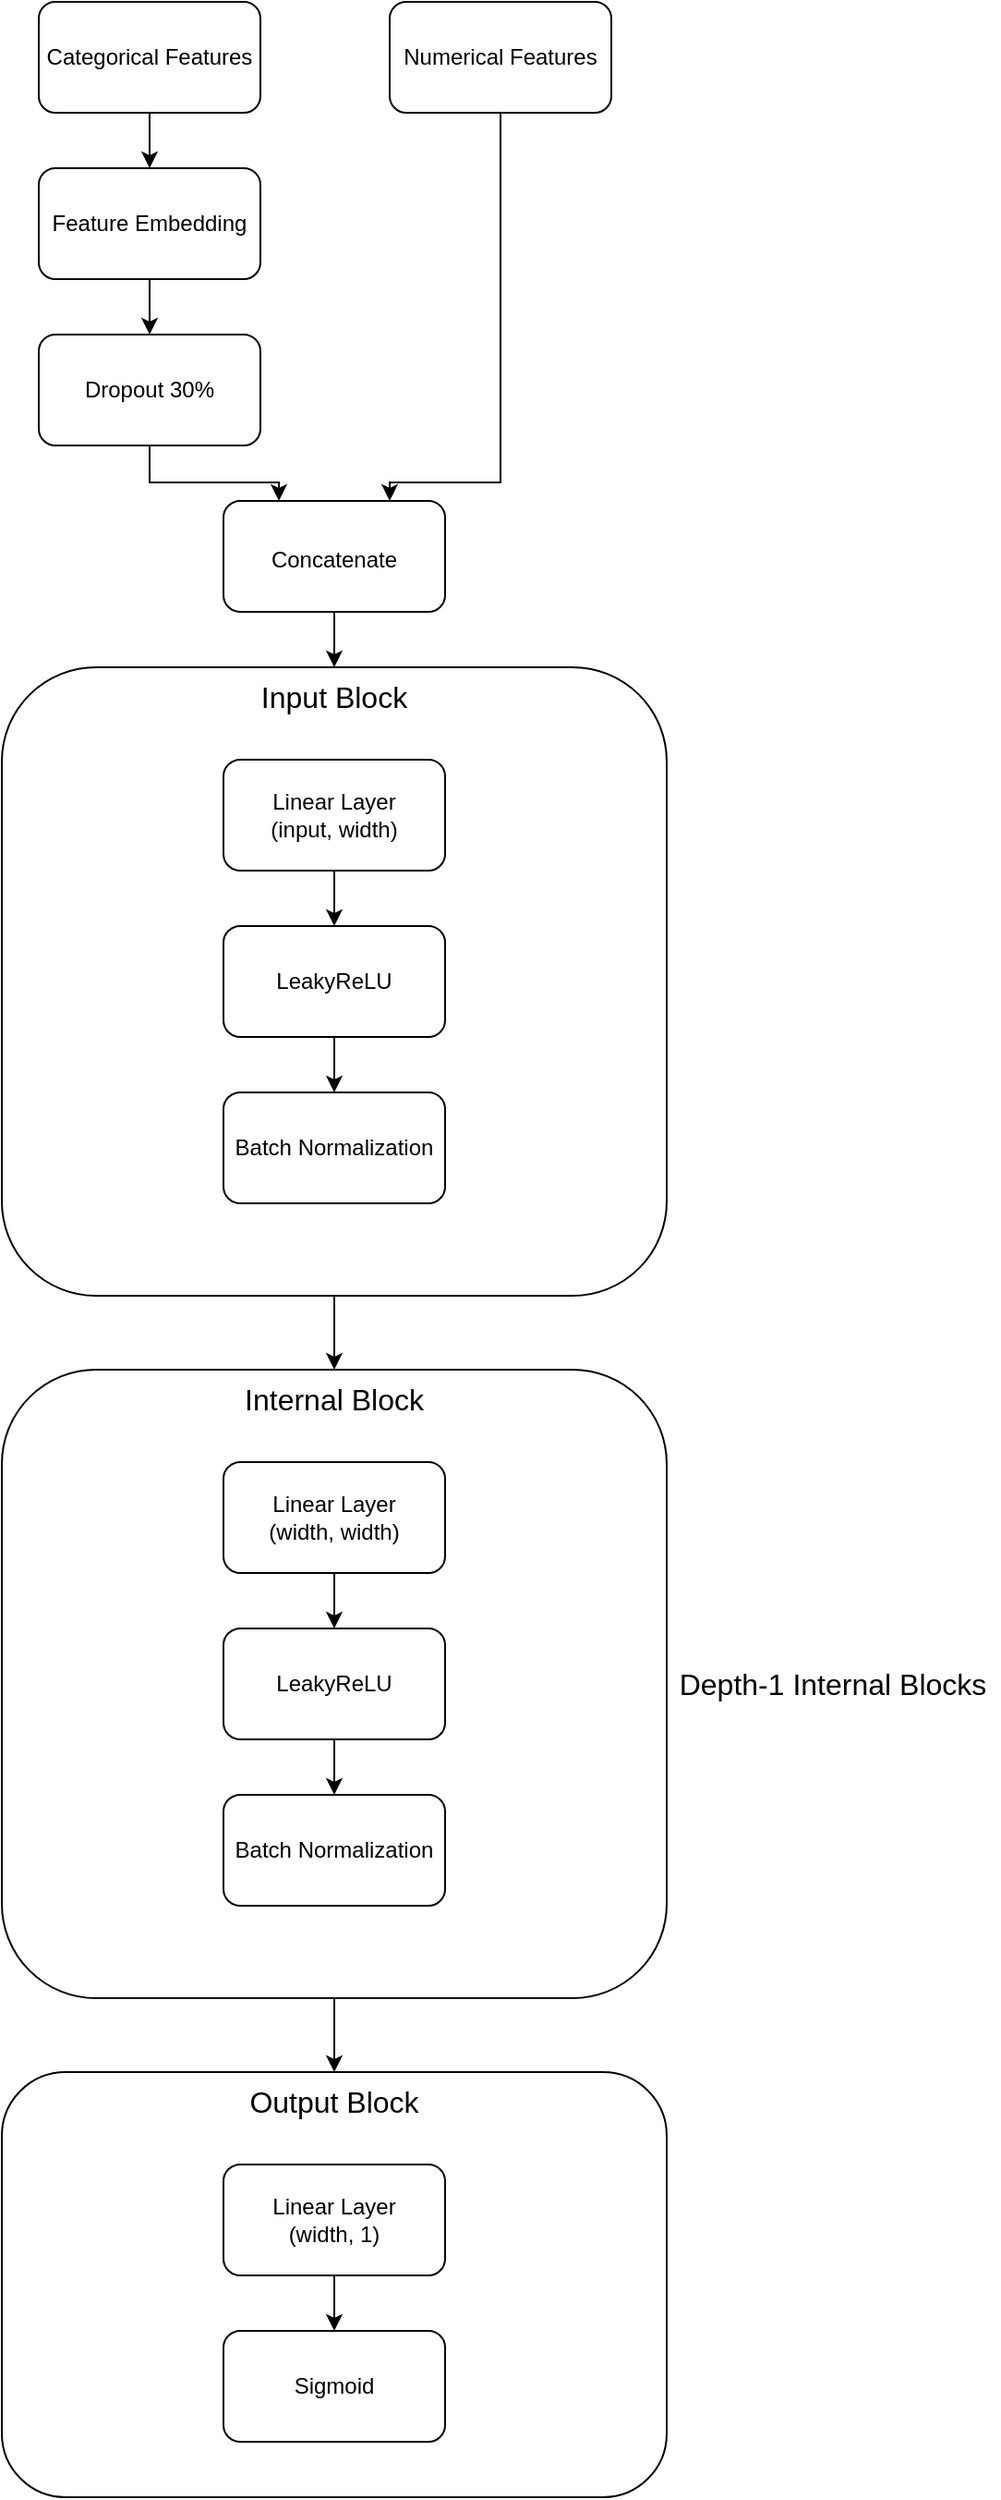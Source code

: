 <mxfile version="15.9.1" type="device"><diagram id="gyuHFw4Yb81jA1fH7sRu" name="Page-1"><mxGraphModel dx="2062" dy="1122" grid="1" gridSize="10" guides="1" tooltips="1" connect="1" arrows="1" fold="1" page="1" pageScale="1" pageWidth="850" pageHeight="1100" math="0" shadow="0"><root><mxCell id="0"/><mxCell id="1" parent="0"/><mxCell id="SR4ECCGXKPFXCTYSAmEQ-24" style="edgeStyle=orthogonalEdgeStyle;rounded=0;orthogonalLoop=1;jettySize=auto;html=1;entryX=0.5;entryY=0;entryDx=0;entryDy=0;fontSize=16;" edge="1" parent="1" source="SR4ECCGXKPFXCTYSAmEQ-9" target="SR4ECCGXKPFXCTYSAmEQ-17"><mxGeometry relative="1" as="geometry"/></mxCell><mxCell id="SR4ECCGXKPFXCTYSAmEQ-9" value="&lt;font style=&quot;font-size: 16px&quot;&gt;Input Block&lt;/font&gt;" style="rounded=1;whiteSpace=wrap;html=1;verticalAlign=top;" vertex="1" parent="1"><mxGeometry x="110" y="390" width="360" height="340" as="geometry"/></mxCell><mxCell id="SR4ECCGXKPFXCTYSAmEQ-10" style="edgeStyle=orthogonalEdgeStyle;rounded=0;orthogonalLoop=1;jettySize=auto;html=1;entryX=0.5;entryY=0;entryDx=0;entryDy=0;fontSize=16;" edge="1" parent="1" source="SR4ECCGXKPFXCTYSAmEQ-2" target="SR4ECCGXKPFXCTYSAmEQ-4"><mxGeometry relative="1" as="geometry"/></mxCell><mxCell id="SR4ECCGXKPFXCTYSAmEQ-2" value="Categorical Features" style="rounded=1;whiteSpace=wrap;html=1;" vertex="1" parent="1"><mxGeometry x="130" y="30" width="120" height="60" as="geometry"/></mxCell><mxCell id="SR4ECCGXKPFXCTYSAmEQ-33" style="edgeStyle=orthogonalEdgeStyle;rounded=0;orthogonalLoop=1;jettySize=auto;html=1;fontSize=16;" edge="1" parent="1" source="SR4ECCGXKPFXCTYSAmEQ-4" target="SR4ECCGXKPFXCTYSAmEQ-32"><mxGeometry relative="1" as="geometry"/></mxCell><mxCell id="SR4ECCGXKPFXCTYSAmEQ-4" value="Feature Embedding" style="rounded=1;whiteSpace=wrap;html=1;" vertex="1" parent="1"><mxGeometry x="130" y="120" width="120" height="60" as="geometry"/></mxCell><mxCell id="SR4ECCGXKPFXCTYSAmEQ-36" style="edgeStyle=orthogonalEdgeStyle;rounded=0;orthogonalLoop=1;jettySize=auto;html=1;entryX=0.75;entryY=0;entryDx=0;entryDy=0;fontSize=12;" edge="1" parent="1" source="SR4ECCGXKPFXCTYSAmEQ-5" target="SR4ECCGXKPFXCTYSAmEQ-34"><mxGeometry relative="1" as="geometry"><Array as="points"><mxPoint x="380" y="290"/><mxPoint x="320" y="290"/></Array></mxGeometry></mxCell><mxCell id="SR4ECCGXKPFXCTYSAmEQ-5" value="Numerical Features" style="rounded=1;whiteSpace=wrap;html=1;" vertex="1" parent="1"><mxGeometry x="320" y="30" width="120" height="60" as="geometry"/></mxCell><mxCell id="SR4ECCGXKPFXCTYSAmEQ-13" style="edgeStyle=orthogonalEdgeStyle;rounded=0;orthogonalLoop=1;jettySize=auto;html=1;fontSize=16;" edge="1" parent="1" source="SR4ECCGXKPFXCTYSAmEQ-6" target="SR4ECCGXKPFXCTYSAmEQ-7"><mxGeometry relative="1" as="geometry"/></mxCell><mxCell id="SR4ECCGXKPFXCTYSAmEQ-6" value="Linear Layer&lt;br&gt;(input, width)" style="rounded=1;whiteSpace=wrap;html=1;" vertex="1" parent="1"><mxGeometry x="230" y="440" width="120" height="60" as="geometry"/></mxCell><mxCell id="SR4ECCGXKPFXCTYSAmEQ-14" style="edgeStyle=orthogonalEdgeStyle;rounded=0;orthogonalLoop=1;jettySize=auto;html=1;fontSize=16;" edge="1" parent="1" source="SR4ECCGXKPFXCTYSAmEQ-7" target="SR4ECCGXKPFXCTYSAmEQ-8"><mxGeometry relative="1" as="geometry"/></mxCell><mxCell id="SR4ECCGXKPFXCTYSAmEQ-7" value="LeakyReLU" style="rounded=1;whiteSpace=wrap;html=1;" vertex="1" parent="1"><mxGeometry x="230" y="530" width="120" height="60" as="geometry"/></mxCell><mxCell id="SR4ECCGXKPFXCTYSAmEQ-8" value="Batch Normalization" style="rounded=1;whiteSpace=wrap;html=1;" vertex="1" parent="1"><mxGeometry x="230" y="620" width="120" height="60" as="geometry"/></mxCell><mxCell id="SR4ECCGXKPFXCTYSAmEQ-31" style="edgeStyle=orthogonalEdgeStyle;rounded=0;orthogonalLoop=1;jettySize=auto;html=1;fontSize=16;" edge="1" parent="1" source="SR4ECCGXKPFXCTYSAmEQ-17" target="SR4ECCGXKPFXCTYSAmEQ-25"><mxGeometry relative="1" as="geometry"/></mxCell><mxCell id="SR4ECCGXKPFXCTYSAmEQ-17" value="&lt;font style=&quot;font-size: 16px&quot;&gt;Internal Block&lt;/font&gt;" style="rounded=1;whiteSpace=wrap;html=1;verticalAlign=top;" vertex="1" parent="1"><mxGeometry x="110" y="770" width="360" height="340" as="geometry"/></mxCell><mxCell id="SR4ECCGXKPFXCTYSAmEQ-18" style="edgeStyle=orthogonalEdgeStyle;rounded=0;orthogonalLoop=1;jettySize=auto;html=1;fontSize=16;" edge="1" parent="1" source="SR4ECCGXKPFXCTYSAmEQ-19" target="SR4ECCGXKPFXCTYSAmEQ-21"><mxGeometry relative="1" as="geometry"/></mxCell><mxCell id="SR4ECCGXKPFXCTYSAmEQ-19" value="Linear Layer&lt;br&gt;(width, width)" style="rounded=1;whiteSpace=wrap;html=1;" vertex="1" parent="1"><mxGeometry x="230" y="820" width="120" height="60" as="geometry"/></mxCell><mxCell id="SR4ECCGXKPFXCTYSAmEQ-20" style="edgeStyle=orthogonalEdgeStyle;rounded=0;orthogonalLoop=1;jettySize=auto;html=1;fontSize=16;" edge="1" parent="1" source="SR4ECCGXKPFXCTYSAmEQ-21" target="SR4ECCGXKPFXCTYSAmEQ-22"><mxGeometry relative="1" as="geometry"/></mxCell><mxCell id="SR4ECCGXKPFXCTYSAmEQ-21" value="LeakyReLU" style="rounded=1;whiteSpace=wrap;html=1;" vertex="1" parent="1"><mxGeometry x="230" y="910" width="120" height="60" as="geometry"/></mxCell><mxCell id="SR4ECCGXKPFXCTYSAmEQ-22" value="Batch Normalization" style="rounded=1;whiteSpace=wrap;html=1;" vertex="1" parent="1"><mxGeometry x="230" y="1000" width="120" height="60" as="geometry"/></mxCell><mxCell id="SR4ECCGXKPFXCTYSAmEQ-23" value="Depth-1 Internal Blocks" style="text;html=1;strokeColor=none;fillColor=none;align=center;verticalAlign=middle;whiteSpace=wrap;rounded=0;fontSize=16;" vertex="1" parent="1"><mxGeometry x="470" y="897.5" width="180" height="85" as="geometry"/></mxCell><mxCell id="SR4ECCGXKPFXCTYSAmEQ-25" value="&lt;font style=&quot;font-size: 16px&quot;&gt;Output Block&lt;/font&gt;" style="rounded=1;whiteSpace=wrap;html=1;verticalAlign=top;" vertex="1" parent="1"><mxGeometry x="110" y="1150" width="360" height="230" as="geometry"/></mxCell><mxCell id="SR4ECCGXKPFXCTYSAmEQ-26" style="edgeStyle=orthogonalEdgeStyle;rounded=0;orthogonalLoop=1;jettySize=auto;html=1;fontSize=16;" edge="1" parent="1" source="SR4ECCGXKPFXCTYSAmEQ-27" target="SR4ECCGXKPFXCTYSAmEQ-29"><mxGeometry relative="1" as="geometry"/></mxCell><mxCell id="SR4ECCGXKPFXCTYSAmEQ-27" value="Linear Layer&lt;br&gt;(width, 1)" style="rounded=1;whiteSpace=wrap;html=1;" vertex="1" parent="1"><mxGeometry x="230" y="1200" width="120" height="60" as="geometry"/></mxCell><mxCell id="SR4ECCGXKPFXCTYSAmEQ-29" value="Sigmoid" style="rounded=1;whiteSpace=wrap;html=1;" vertex="1" parent="1"><mxGeometry x="230" y="1290" width="120" height="60" as="geometry"/></mxCell><mxCell id="SR4ECCGXKPFXCTYSAmEQ-35" style="edgeStyle=orthogonalEdgeStyle;rounded=0;orthogonalLoop=1;jettySize=auto;html=1;entryX=0.25;entryY=0;entryDx=0;entryDy=0;fontSize=12;" edge="1" parent="1" source="SR4ECCGXKPFXCTYSAmEQ-32" target="SR4ECCGXKPFXCTYSAmEQ-34"><mxGeometry relative="1" as="geometry"/></mxCell><mxCell id="SR4ECCGXKPFXCTYSAmEQ-32" value="Dropout 30%" style="rounded=1;whiteSpace=wrap;html=1;" vertex="1" parent="1"><mxGeometry x="130" y="210" width="120" height="60" as="geometry"/></mxCell><mxCell id="SR4ECCGXKPFXCTYSAmEQ-37" style="edgeStyle=orthogonalEdgeStyle;rounded=0;orthogonalLoop=1;jettySize=auto;html=1;fontSize=12;" edge="1" parent="1" source="SR4ECCGXKPFXCTYSAmEQ-34" target="SR4ECCGXKPFXCTYSAmEQ-9"><mxGeometry relative="1" as="geometry"/></mxCell><mxCell id="SR4ECCGXKPFXCTYSAmEQ-34" value="&lt;font style=&quot;font-size: 12px&quot;&gt;Concatenate&lt;/font&gt;" style="rounded=1;whiteSpace=wrap;html=1;fontSize=16;" vertex="1" parent="1"><mxGeometry x="230" y="300" width="120" height="60" as="geometry"/></mxCell></root></mxGraphModel></diagram></mxfile>